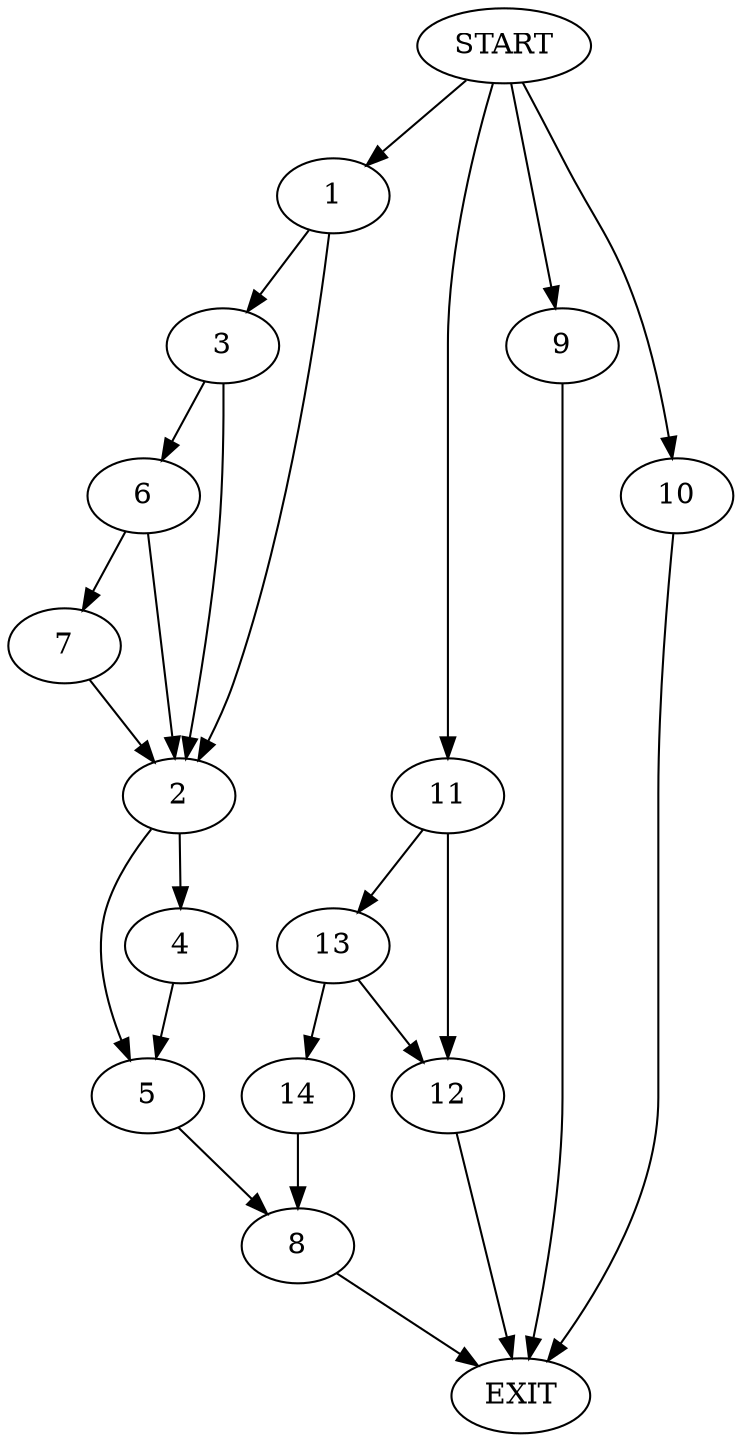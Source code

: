digraph {
0 [label="START"]
15 [label="EXIT"]
0 -> 1
1 -> 2
1 -> 3
2 -> 4
2 -> 5
3 -> 6
3 -> 2
6 -> 7
6 -> 2
7 -> 2
5 -> 8
4 -> 5
8 -> 15
0 -> 9
9 -> 15
0 -> 10
10 -> 15
0 -> 11
11 -> 12
11 -> 13
12 -> 15
13 -> 12
13 -> 14
14 -> 8
}
